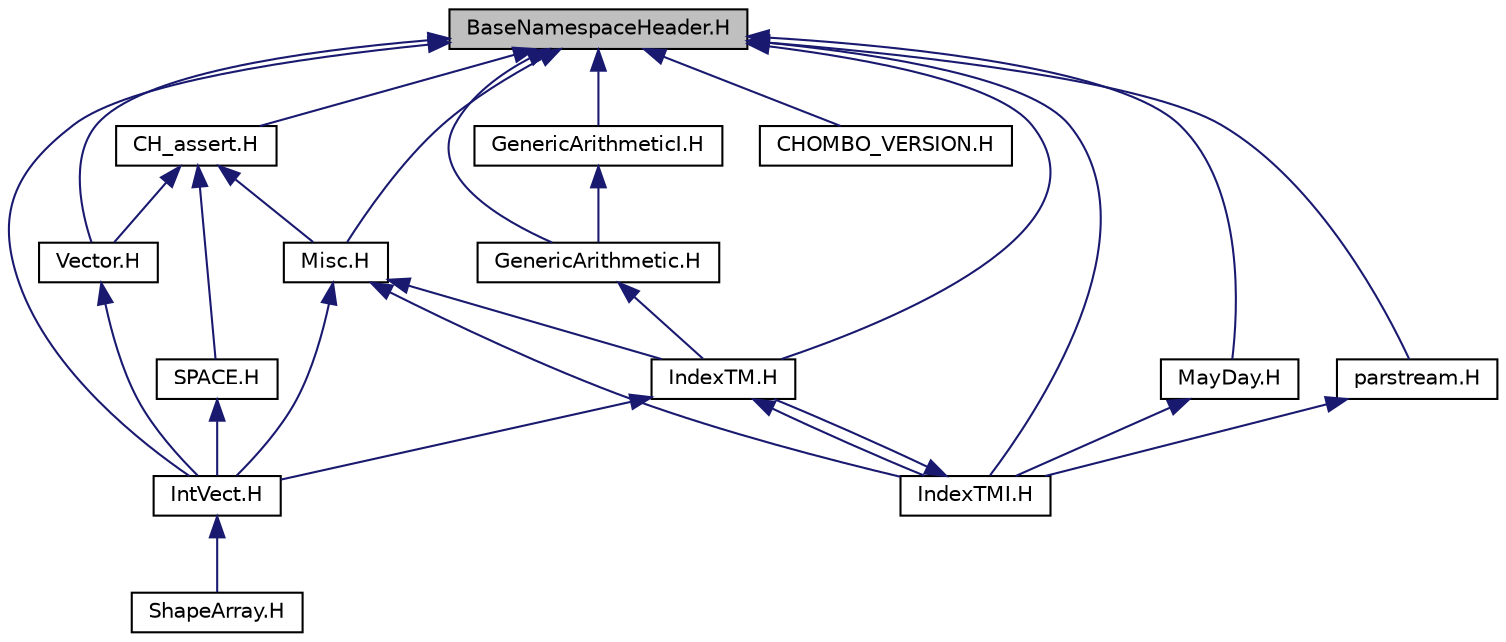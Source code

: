 digraph "BaseNamespaceHeader.H"
{
  edge [fontname="Helvetica",fontsize="10",labelfontname="Helvetica",labelfontsize="10"];
  node [fontname="Helvetica",fontsize="10",shape=record];
  Node1 [label="BaseNamespaceHeader.H",height=0.2,width=0.4,color="black", fillcolor="grey75", style="filled", fontcolor="black"];
  Node1 -> Node2 [dir="back",color="midnightblue",fontsize="10",style="solid",fontname="Helvetica"];
  Node2 [label="CH_assert.H",height=0.2,width=0.4,color="black", fillcolor="white", style="filled",URL="$CH__assert_8H.html"];
  Node2 -> Node3 [dir="back",color="midnightblue",fontsize="10",style="solid",fontname="Helvetica"];
  Node3 [label="Misc.H",height=0.2,width=0.4,color="black", fillcolor="white", style="filled",URL="$Misc_8H.html"];
  Node3 -> Node4 [dir="back",color="midnightblue",fontsize="10",style="solid",fontname="Helvetica"];
  Node4 [label="IndexTM.H",height=0.2,width=0.4,color="black", fillcolor="white", style="filled",URL="$IndexTM_8H.html"];
  Node4 -> Node5 [dir="back",color="midnightblue",fontsize="10",style="solid",fontname="Helvetica"];
  Node5 [label="IndexTMI.H",height=0.2,width=0.4,color="black", fillcolor="white", style="filled",URL="$IndexTMI_8H.html"];
  Node5 -> Node4 [dir="back",color="midnightblue",fontsize="10",style="solid",fontname="Helvetica"];
  Node4 -> Node6 [dir="back",color="midnightblue",fontsize="10",style="solid",fontname="Helvetica"];
  Node6 [label="IntVect.H",height=0.2,width=0.4,color="black", fillcolor="white", style="filled",URL="$IntVect_8H.html"];
  Node6 -> Node7 [dir="back",color="midnightblue",fontsize="10",style="solid",fontname="Helvetica"];
  Node7 [label="ShapeArray.H",height=0.2,width=0.4,color="black", fillcolor="white", style="filled",URL="$ShapeArray_8H.html"];
  Node3 -> Node5 [dir="back",color="midnightblue",fontsize="10",style="solid",fontname="Helvetica"];
  Node3 -> Node6 [dir="back",color="midnightblue",fontsize="10",style="solid",fontname="Helvetica"];
  Node2 -> Node8 [dir="back",color="midnightblue",fontsize="10",style="solid",fontname="Helvetica"];
  Node8 [label="SPACE.H",height=0.2,width=0.4,color="black", fillcolor="white", style="filled",URL="$SPACE_8H.html"];
  Node8 -> Node6 [dir="back",color="midnightblue",fontsize="10",style="solid",fontname="Helvetica"];
  Node2 -> Node9 [dir="back",color="midnightblue",fontsize="10",style="solid",fontname="Helvetica"];
  Node9 [label="Vector.H",height=0.2,width=0.4,color="black", fillcolor="white", style="filled",URL="$Vector_8H.html"];
  Node9 -> Node6 [dir="back",color="midnightblue",fontsize="10",style="solid",fontname="Helvetica"];
  Node1 -> Node10 [dir="back",color="midnightblue",fontsize="10",style="solid",fontname="Helvetica"];
  Node10 [label="CHOMBO_VERSION.H",height=0.2,width=0.4,color="black", fillcolor="white", style="filled",URL="$CHOMBO__VERSION_8H.html"];
  Node1 -> Node11 [dir="back",color="midnightblue",fontsize="10",style="solid",fontname="Helvetica"];
  Node11 [label="GenericArithmetic.H",height=0.2,width=0.4,color="black", fillcolor="white", style="filled",URL="$GenericArithmetic_8H.html"];
  Node11 -> Node4 [dir="back",color="midnightblue",fontsize="10",style="solid",fontname="Helvetica"];
  Node1 -> Node12 [dir="back",color="midnightblue",fontsize="10",style="solid",fontname="Helvetica"];
  Node12 [label="GenericArithmeticI.H",height=0.2,width=0.4,color="black", fillcolor="white", style="filled",URL="$GenericArithmeticI_8H.html"];
  Node12 -> Node11 [dir="back",color="midnightblue",fontsize="10",style="solid",fontname="Helvetica"];
  Node1 -> Node3 [dir="back",color="midnightblue",fontsize="10",style="solid",fontname="Helvetica"];
  Node1 -> Node4 [dir="back",color="midnightblue",fontsize="10",style="solid",fontname="Helvetica"];
  Node1 -> Node13 [dir="back",color="midnightblue",fontsize="10",style="solid",fontname="Helvetica"];
  Node13 [label="MayDay.H",height=0.2,width=0.4,color="black", fillcolor="white", style="filled",URL="$MayDay_8H.html"];
  Node13 -> Node5 [dir="back",color="midnightblue",fontsize="10",style="solid",fontname="Helvetica"];
  Node1 -> Node14 [dir="back",color="midnightblue",fontsize="10",style="solid",fontname="Helvetica"];
  Node14 [label="parstream.H",height=0.2,width=0.4,color="black", fillcolor="white", style="filled",URL="$parstream_8H.html"];
  Node14 -> Node5 [dir="back",color="midnightblue",fontsize="10",style="solid",fontname="Helvetica"];
  Node1 -> Node5 [dir="back",color="midnightblue",fontsize="10",style="solid",fontname="Helvetica"];
  Node1 -> Node9 [dir="back",color="midnightblue",fontsize="10",style="solid",fontname="Helvetica"];
  Node1 -> Node6 [dir="back",color="midnightblue",fontsize="10",style="solid",fontname="Helvetica"];
}
